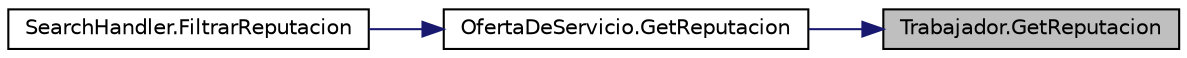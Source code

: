digraph "Trabajador.GetReputacion"
{
 // INTERACTIVE_SVG=YES
 // LATEX_PDF_SIZE
  edge [fontname="Helvetica",fontsize="10",labelfontname="Helvetica",labelfontsize="10"];
  node [fontname="Helvetica",fontsize="10",shape=record];
  rankdir="RL";
  Node1 [label="Trabajador.GetReputacion",height=0.2,width=0.4,color="black", fillcolor="grey75", style="filled", fontcolor="black",tooltip="Método para obtener las calificaciones del usuario."];
  Node1 -> Node2 [dir="back",color="midnightblue",fontsize="10",style="solid",fontname="Helvetica"];
  Node2 [label="OfertaDeServicio.GetReputacion",height=0.2,width=0.4,color="black", fillcolor="white", style="filled",URL="$classOfertaDeServicio.html#a200f6192086dbddd1455e54a1a7ab214",tooltip="Método para obtener la reputación del ofertante."];
  Node2 -> Node3 [dir="back",color="midnightblue",fontsize="10",style="solid",fontname="Helvetica"];
  Node3 [label="SearchHandler.FiltrarReputacion",height=0.2,width=0.4,color="black", fillcolor="white", style="filled",URL="$classSearchHandler.html#a206259c11033d2e8fb322a9c243bb0f7",tooltip="Método para filtrar las OfertaDeServicio por reputación"];
}
